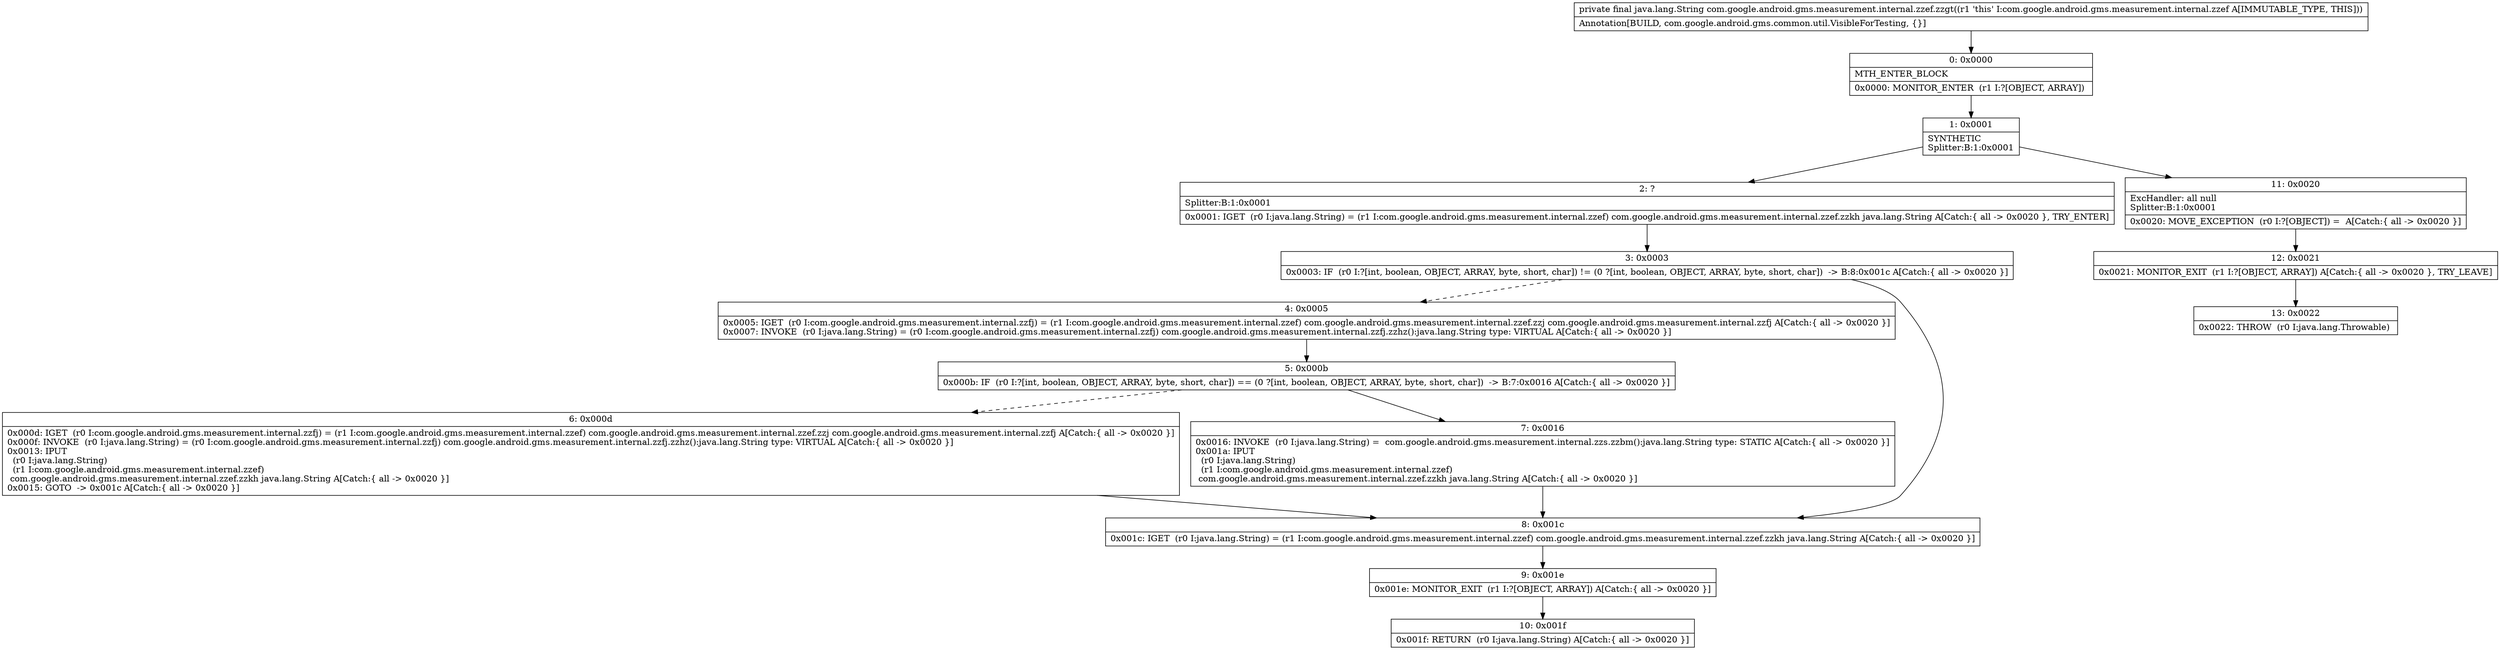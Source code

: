 digraph "CFG forcom.google.android.gms.measurement.internal.zzef.zzgt()Ljava\/lang\/String;" {
Node_0 [shape=record,label="{0\:\ 0x0000|MTH_ENTER_BLOCK\l|0x0000: MONITOR_ENTER  (r1 I:?[OBJECT, ARRAY]) \l}"];
Node_1 [shape=record,label="{1\:\ 0x0001|SYNTHETIC\lSplitter:B:1:0x0001\l}"];
Node_2 [shape=record,label="{2\:\ ?|Splitter:B:1:0x0001\l|0x0001: IGET  (r0 I:java.lang.String) = (r1 I:com.google.android.gms.measurement.internal.zzef) com.google.android.gms.measurement.internal.zzef.zzkh java.lang.String A[Catch:\{ all \-\> 0x0020 \}, TRY_ENTER]\l}"];
Node_3 [shape=record,label="{3\:\ 0x0003|0x0003: IF  (r0 I:?[int, boolean, OBJECT, ARRAY, byte, short, char]) != (0 ?[int, boolean, OBJECT, ARRAY, byte, short, char])  \-\> B:8:0x001c A[Catch:\{ all \-\> 0x0020 \}]\l}"];
Node_4 [shape=record,label="{4\:\ 0x0005|0x0005: IGET  (r0 I:com.google.android.gms.measurement.internal.zzfj) = (r1 I:com.google.android.gms.measurement.internal.zzef) com.google.android.gms.measurement.internal.zzef.zzj com.google.android.gms.measurement.internal.zzfj A[Catch:\{ all \-\> 0x0020 \}]\l0x0007: INVOKE  (r0 I:java.lang.String) = (r0 I:com.google.android.gms.measurement.internal.zzfj) com.google.android.gms.measurement.internal.zzfj.zzhz():java.lang.String type: VIRTUAL A[Catch:\{ all \-\> 0x0020 \}]\l}"];
Node_5 [shape=record,label="{5\:\ 0x000b|0x000b: IF  (r0 I:?[int, boolean, OBJECT, ARRAY, byte, short, char]) == (0 ?[int, boolean, OBJECT, ARRAY, byte, short, char])  \-\> B:7:0x0016 A[Catch:\{ all \-\> 0x0020 \}]\l}"];
Node_6 [shape=record,label="{6\:\ 0x000d|0x000d: IGET  (r0 I:com.google.android.gms.measurement.internal.zzfj) = (r1 I:com.google.android.gms.measurement.internal.zzef) com.google.android.gms.measurement.internal.zzef.zzj com.google.android.gms.measurement.internal.zzfj A[Catch:\{ all \-\> 0x0020 \}]\l0x000f: INVOKE  (r0 I:java.lang.String) = (r0 I:com.google.android.gms.measurement.internal.zzfj) com.google.android.gms.measurement.internal.zzfj.zzhz():java.lang.String type: VIRTUAL A[Catch:\{ all \-\> 0x0020 \}]\l0x0013: IPUT  \l  (r0 I:java.lang.String)\l  (r1 I:com.google.android.gms.measurement.internal.zzef)\l com.google.android.gms.measurement.internal.zzef.zzkh java.lang.String A[Catch:\{ all \-\> 0x0020 \}]\l0x0015: GOTO  \-\> 0x001c A[Catch:\{ all \-\> 0x0020 \}]\l}"];
Node_7 [shape=record,label="{7\:\ 0x0016|0x0016: INVOKE  (r0 I:java.lang.String) =  com.google.android.gms.measurement.internal.zzs.zzbm():java.lang.String type: STATIC A[Catch:\{ all \-\> 0x0020 \}]\l0x001a: IPUT  \l  (r0 I:java.lang.String)\l  (r1 I:com.google.android.gms.measurement.internal.zzef)\l com.google.android.gms.measurement.internal.zzef.zzkh java.lang.String A[Catch:\{ all \-\> 0x0020 \}]\l}"];
Node_8 [shape=record,label="{8\:\ 0x001c|0x001c: IGET  (r0 I:java.lang.String) = (r1 I:com.google.android.gms.measurement.internal.zzef) com.google.android.gms.measurement.internal.zzef.zzkh java.lang.String A[Catch:\{ all \-\> 0x0020 \}]\l}"];
Node_9 [shape=record,label="{9\:\ 0x001e|0x001e: MONITOR_EXIT  (r1 I:?[OBJECT, ARRAY]) A[Catch:\{ all \-\> 0x0020 \}]\l}"];
Node_10 [shape=record,label="{10\:\ 0x001f|0x001f: RETURN  (r0 I:java.lang.String) A[Catch:\{ all \-\> 0x0020 \}]\l}"];
Node_11 [shape=record,label="{11\:\ 0x0020|ExcHandler: all null\lSplitter:B:1:0x0001\l|0x0020: MOVE_EXCEPTION  (r0 I:?[OBJECT]) =  A[Catch:\{ all \-\> 0x0020 \}]\l}"];
Node_12 [shape=record,label="{12\:\ 0x0021|0x0021: MONITOR_EXIT  (r1 I:?[OBJECT, ARRAY]) A[Catch:\{ all \-\> 0x0020 \}, TRY_LEAVE]\l}"];
Node_13 [shape=record,label="{13\:\ 0x0022|0x0022: THROW  (r0 I:java.lang.Throwable) \l}"];
MethodNode[shape=record,label="{private final java.lang.String com.google.android.gms.measurement.internal.zzef.zzgt((r1 'this' I:com.google.android.gms.measurement.internal.zzef A[IMMUTABLE_TYPE, THIS]))  | Annotation[BUILD, com.google.android.gms.common.util.VisibleForTesting, \{\}]\l}"];
MethodNode -> Node_0;
Node_0 -> Node_1;
Node_1 -> Node_2;
Node_1 -> Node_11;
Node_2 -> Node_3;
Node_3 -> Node_4[style=dashed];
Node_3 -> Node_8;
Node_4 -> Node_5;
Node_5 -> Node_6[style=dashed];
Node_5 -> Node_7;
Node_6 -> Node_8;
Node_7 -> Node_8;
Node_8 -> Node_9;
Node_9 -> Node_10;
Node_11 -> Node_12;
Node_12 -> Node_13;
}

